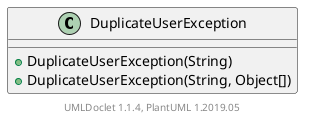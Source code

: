 @startuml

    class DuplicateUserException [[DuplicateUserException.html]] {
        +DuplicateUserException(String)
        +DuplicateUserException(String, Object[])
    }


    center footer UMLDoclet 1.1.4, PlantUML 1.2019.05
@enduml
